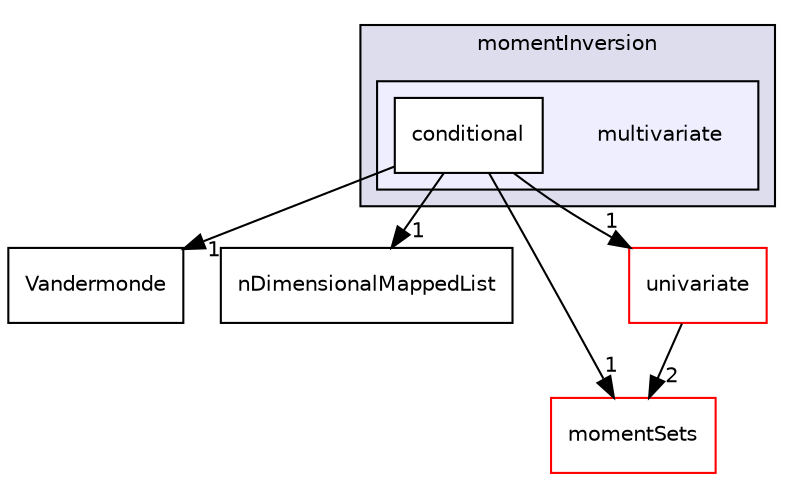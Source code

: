 digraph "multivariate" {
  bgcolor=transparent;
  compound=true
  node [ fontsize="10", fontname="Helvetica"];
  edge [ labelfontsize="10", labelfontname="Helvetica"];
  subgraph clusterdir_0b9bb76b72c90181149adc55e92e6ea3 {
    graph [ bgcolor="#ddddee", pencolor="black", label="momentInversion" fontname="Helvetica", fontsize="10", URL="dir_0b9bb76b72c90181149adc55e92e6ea3.html"]
  subgraph clusterdir_a727253ad871f360830950009662c355 {
    graph [ bgcolor="#eeeeff", pencolor="black", label="" URL="dir_a727253ad871f360830950009662c355.html"];
    dir_a727253ad871f360830950009662c355 [shape=plaintext label="multivariate"];
    dir_6dbc55ca455559e84eebcb8a457f4a11 [shape=box label="conditional" color="black" fillcolor="white" style="filled" URL="dir_6dbc55ca455559e84eebcb8a457f4a11.html"];
  }
  }
  dir_31c4affba36cde1c26e847807faab78f [shape=box label="Vandermonde" URL="dir_31c4affba36cde1c26e847807faab78f.html"];
  dir_34e59eb5bfe712db9bc05e7dc6374826 [shape=box label="nDimensionalMappedList" URL="dir_34e59eb5bfe712db9bc05e7dc6374826.html"];
  dir_28a10e058b67f0d7e124cb3c5246e6cb [shape=box label="momentSets" color="red" URL="dir_28a10e058b67f0d7e124cb3c5246e6cb.html"];
  dir_224f5f7c837ec5f1a50cf8e5b44c5959 [shape=box label="univariate" color="red" URL="dir_224f5f7c837ec5f1a50cf8e5b44c5959.html"];
  dir_6dbc55ca455559e84eebcb8a457f4a11->dir_31c4affba36cde1c26e847807faab78f [headlabel="1", labeldistance=1.5 headhref="dir_000059_000247.html"];
  dir_6dbc55ca455559e84eebcb8a457f4a11->dir_34e59eb5bfe712db9bc05e7dc6374826 [headlabel="1", labeldistance=1.5 headhref="dir_000059_000170.html"];
  dir_6dbc55ca455559e84eebcb8a457f4a11->dir_28a10e058b67f0d7e124cb3c5246e6cb [headlabel="1", labeldistance=1.5 headhref="dir_000059_000165.html"];
  dir_6dbc55ca455559e84eebcb8a457f4a11->dir_224f5f7c837ec5f1a50cf8e5b44c5959 [headlabel="1", labeldistance=1.5 headhref="dir_000059_000035.html"];
  dir_224f5f7c837ec5f1a50cf8e5b44c5959->dir_28a10e058b67f0d7e124cb3c5246e6cb [headlabel="2", labeldistance=1.5 headhref="dir_000035_000165.html"];
}
